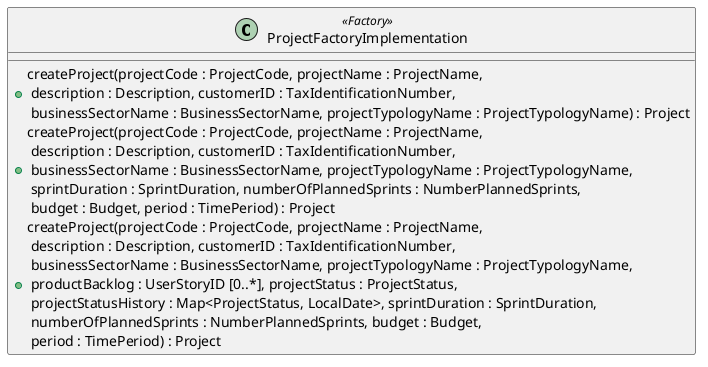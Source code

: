 @startuml

class ProjectFactoryImplementation<<Factory>>{

+ createProject(projectCode : ProjectCode, projectName : ProjectName, \n description : Description, customerID : TaxIdentificationNumber, \n businessSectorName : BusinessSectorName, projectTypologyName : ProjectTypologyName) : Project
+ createProject(projectCode : ProjectCode, projectName : ProjectName, \n description : Description, customerID : TaxIdentificationNumber, \n businessSectorName : BusinessSectorName, projectTypologyName : ProjectTypologyName, \n sprintDuration : SprintDuration, numberOfPlannedSprints : NumberPlannedSprints, \n budget : Budget, period : TimePeriod) : Project
+ createProject(projectCode : ProjectCode, projectName : ProjectName, \n description : Description, customerID : TaxIdentificationNumber, \n businessSectorName : BusinessSectorName, projectTypologyName : ProjectTypologyName, \n productBacklog : UserStoryID [0..*], projectStatus : ProjectStatus, \n projectStatusHistory : Map<ProjectStatus, LocalDate>, sprintDuration : SprintDuration, \n numberOfPlannedSprints : NumberPlannedSprints, budget : Budget, \n period : TimePeriod) : Project
}

@enduml